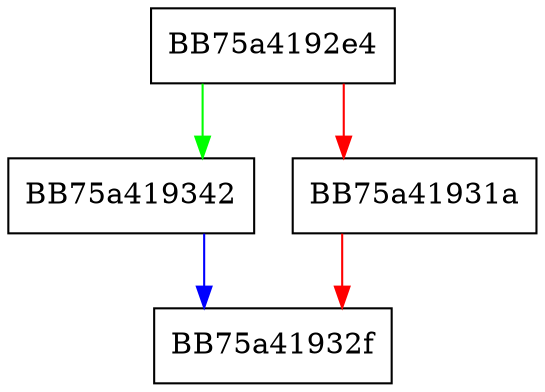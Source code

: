 digraph IsDnsServer {
  node [shape="box"];
  graph [splines=ortho];
  BB75a4192e4 -> BB75a419342 [color="green"];
  BB75a4192e4 -> BB75a41931a [color="red"];
  BB75a41931a -> BB75a41932f [color="red"];
  BB75a419342 -> BB75a41932f [color="blue"];
}